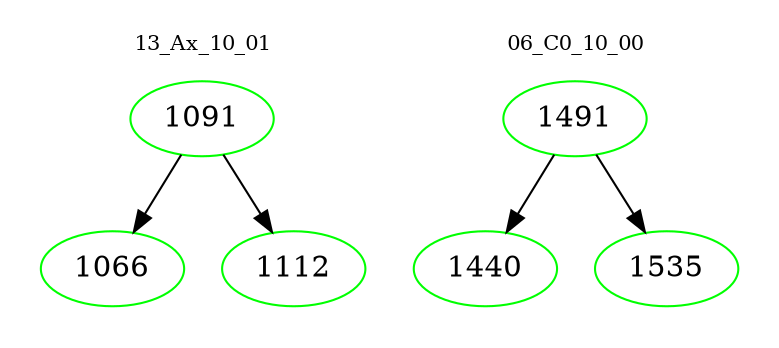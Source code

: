 digraph{
subgraph cluster_0 {
color = white
label = "13_Ax_10_01";
fontsize=10;
T0_1091 [label="1091", color="green"]
T0_1091 -> T0_1066 [color="black"]
T0_1066 [label="1066", color="green"]
T0_1091 -> T0_1112 [color="black"]
T0_1112 [label="1112", color="green"]
}
subgraph cluster_1 {
color = white
label = "06_C0_10_00";
fontsize=10;
T1_1491 [label="1491", color="green"]
T1_1491 -> T1_1440 [color="black"]
T1_1440 [label="1440", color="green"]
T1_1491 -> T1_1535 [color="black"]
T1_1535 [label="1535", color="green"]
}
}
